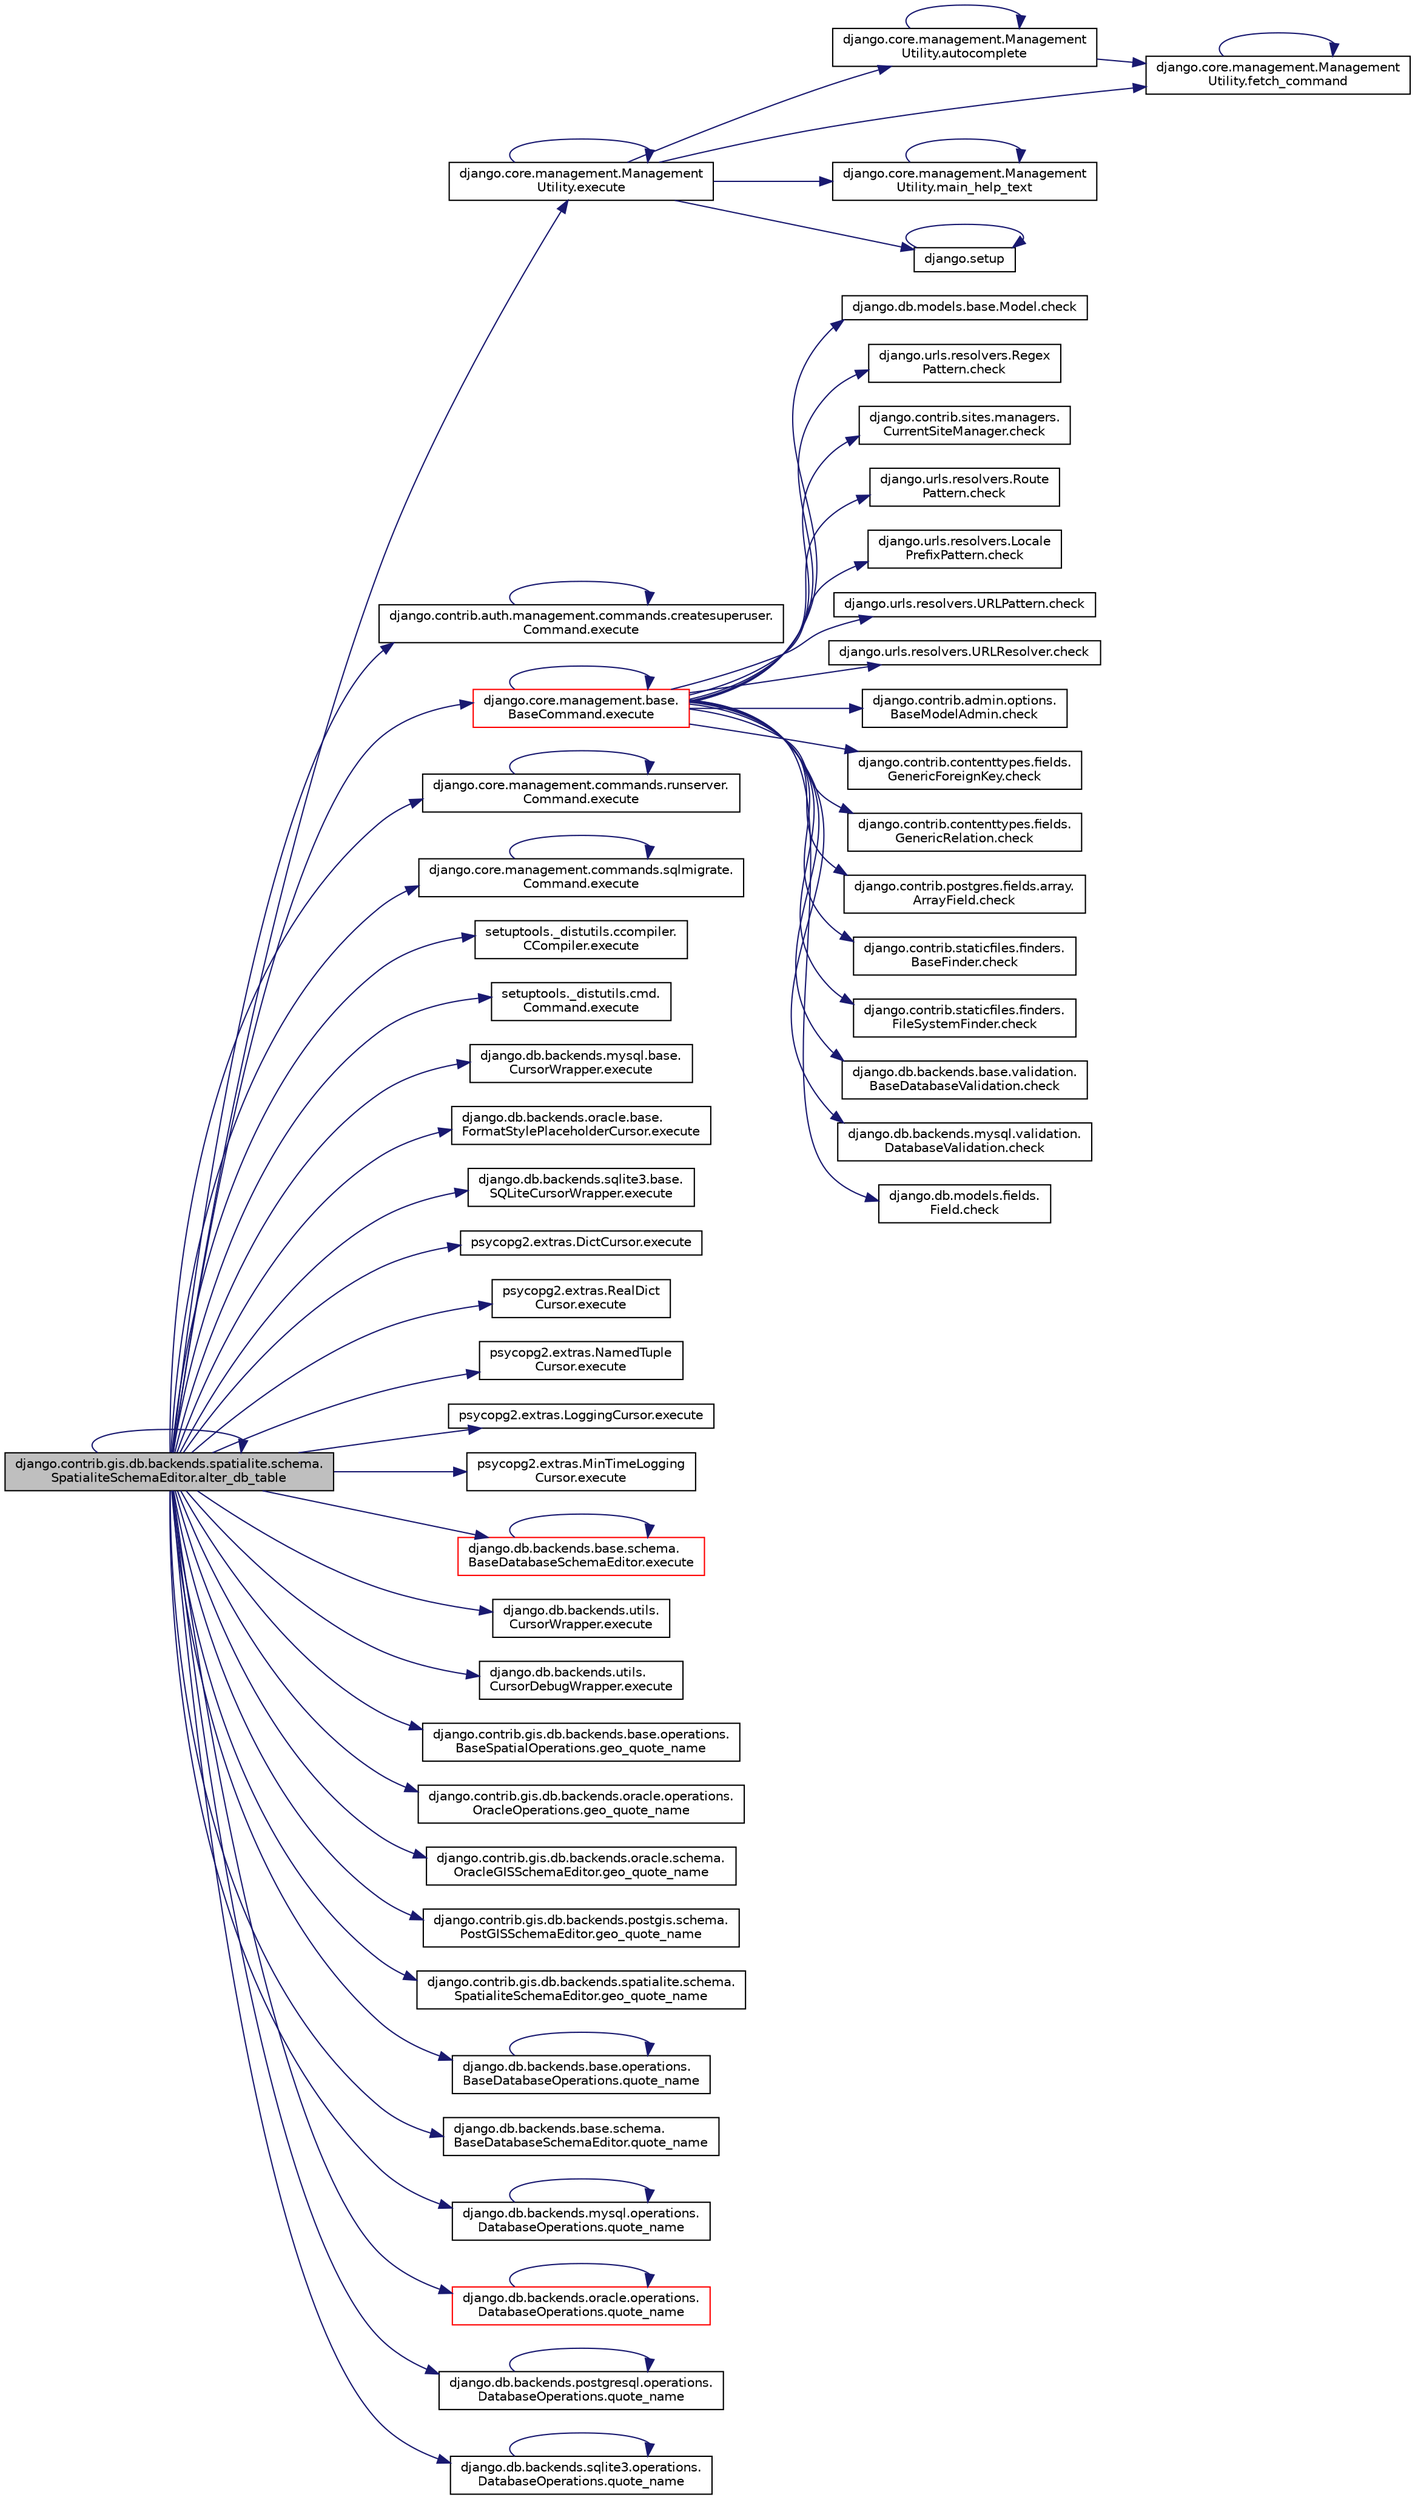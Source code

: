 digraph "django.contrib.gis.db.backends.spatialite.schema.SpatialiteSchemaEditor.alter_db_table"
{
 // LATEX_PDF_SIZE
  edge [fontname="Helvetica",fontsize="10",labelfontname="Helvetica",labelfontsize="10"];
  node [fontname="Helvetica",fontsize="10",shape=record];
  rankdir="LR";
  Node1 [label="django.contrib.gis.db.backends.spatialite.schema.\lSpatialiteSchemaEditor.alter_db_table",height=0.2,width=0.4,color="black", fillcolor="grey75", style="filled", fontcolor="black",tooltip=" "];
  Node1 -> Node1 [color="midnightblue",fontsize="10",style="solid",fontname="Helvetica"];
  Node1 -> Node2 [color="midnightblue",fontsize="10",style="solid",fontname="Helvetica"];
  Node2 [label="django.core.management.Management\lUtility.execute",height=0.2,width=0.4,color="black", fillcolor="white", style="filled",URL="$dd/dbf/classdjango_1_1core_1_1management_1_1_management_utility.html#a0ce04752f34bec18d58356f1bda05b74",tooltip=" "];
  Node2 -> Node3 [color="midnightblue",fontsize="10",style="solid",fontname="Helvetica"];
  Node3 [label="django.core.management.Management\lUtility.autocomplete",height=0.2,width=0.4,color="black", fillcolor="white", style="filled",URL="$dd/dbf/classdjango_1_1core_1_1management_1_1_management_utility.html#a27cf35c93ef6b4bbfeb562aa44284f29",tooltip=" "];
  Node3 -> Node3 [color="midnightblue",fontsize="10",style="solid",fontname="Helvetica"];
  Node3 -> Node4 [color="midnightblue",fontsize="10",style="solid",fontname="Helvetica"];
  Node4 [label="django.core.management.Management\lUtility.fetch_command",height=0.2,width=0.4,color="black", fillcolor="white", style="filled",URL="$dd/dbf/classdjango_1_1core_1_1management_1_1_management_utility.html#ad950c814ba4ec750697ad0c3abe16015",tooltip=" "];
  Node4 -> Node4 [color="midnightblue",fontsize="10",style="solid",fontname="Helvetica"];
  Node2 -> Node2 [color="midnightblue",fontsize="10",style="solid",fontname="Helvetica"];
  Node2 -> Node4 [color="midnightblue",fontsize="10",style="solid",fontname="Helvetica"];
  Node2 -> Node5 [color="midnightblue",fontsize="10",style="solid",fontname="Helvetica"];
  Node5 [label="django.core.management.Management\lUtility.main_help_text",height=0.2,width=0.4,color="black", fillcolor="white", style="filled",URL="$dd/dbf/classdjango_1_1core_1_1management_1_1_management_utility.html#a072b20f8b27c6b24d7ba1c5c0f5336d5",tooltip=" "];
  Node5 -> Node5 [color="midnightblue",fontsize="10",style="solid",fontname="Helvetica"];
  Node2 -> Node6 [color="midnightblue",fontsize="10",style="solid",fontname="Helvetica"];
  Node6 [label="django.setup",height=0.2,width=0.4,color="black", fillcolor="white", style="filled",URL="$d6/dd8/namespacedjango.html#ab9142626e5511e33ce016b26438f6f2d",tooltip=" "];
  Node6 -> Node6 [color="midnightblue",fontsize="10",style="solid",fontname="Helvetica"];
  Node1 -> Node7 [color="midnightblue",fontsize="10",style="solid",fontname="Helvetica"];
  Node7 [label="django.contrib.auth.management.commands.createsuperuser.\lCommand.execute",height=0.2,width=0.4,color="black", fillcolor="white", style="filled",URL="$d7/d51/classdjango_1_1contrib_1_1auth_1_1management_1_1commands_1_1createsuperuser_1_1_command.html#ac58857ddf6131c17f95cee20e304d97b",tooltip=" "];
  Node7 -> Node7 [color="midnightblue",fontsize="10",style="solid",fontname="Helvetica"];
  Node1 -> Node8 [color="midnightblue",fontsize="10",style="solid",fontname="Helvetica"];
  Node8 [label="django.core.management.base.\lBaseCommand.execute",height=0.2,width=0.4,color="red", fillcolor="white", style="filled",URL="$db/da3/classdjango_1_1core_1_1management_1_1base_1_1_base_command.html#a900029c213c1456bbd6f8e5b8ead2201",tooltip=" "];
  Node8 -> Node9 [color="midnightblue",fontsize="10",style="solid",fontname="Helvetica"];
  Node9 [label="django.db.models.base.Model.check",height=0.2,width=0.4,color="black", fillcolor="white", style="filled",URL="$da/d39/classdjango_1_1db_1_1models_1_1base_1_1_model.html#a304e3349914d12511b57a69839bfe61e",tooltip=" "];
  Node8 -> Node10 [color="midnightblue",fontsize="10",style="solid",fontname="Helvetica"];
  Node10 [label="django.urls.resolvers.Regex\lPattern.check",height=0.2,width=0.4,color="black", fillcolor="white", style="filled",URL="$de/dca/classdjango_1_1urls_1_1resolvers_1_1_regex_pattern.html#a58f6bbf5529d59022846d5c88f3bbd17",tooltip=" "];
  Node8 -> Node11 [color="midnightblue",fontsize="10",style="solid",fontname="Helvetica"];
  Node11 [label="django.contrib.sites.managers.\lCurrentSiteManager.check",height=0.2,width=0.4,color="black", fillcolor="white", style="filled",URL="$dd/d05/classdjango_1_1contrib_1_1sites_1_1managers_1_1_current_site_manager.html#a13f79f70f9845e15c4aaf62504144cce",tooltip=" "];
  Node8 -> Node12 [color="midnightblue",fontsize="10",style="solid",fontname="Helvetica"];
  Node12 [label="django.urls.resolvers.Route\lPattern.check",height=0.2,width=0.4,color="black", fillcolor="white", style="filled",URL="$db/d58/classdjango_1_1urls_1_1resolvers_1_1_route_pattern.html#a8f9db3b67d0ce78935bcfd45970be236",tooltip=" "];
  Node8 -> Node13 [color="midnightblue",fontsize="10",style="solid",fontname="Helvetica"];
  Node13 [label="django.urls.resolvers.Locale\lPrefixPattern.check",height=0.2,width=0.4,color="black", fillcolor="white", style="filled",URL="$da/dc6/classdjango_1_1urls_1_1resolvers_1_1_locale_prefix_pattern.html#ade761db4975abb9fe1a023e4097de0e2",tooltip=" "];
  Node8 -> Node14 [color="midnightblue",fontsize="10",style="solid",fontname="Helvetica"];
  Node14 [label="django.urls.resolvers.URLPattern.check",height=0.2,width=0.4,color="black", fillcolor="white", style="filled",URL="$d2/de6/classdjango_1_1urls_1_1resolvers_1_1_u_r_l_pattern.html#ab5932e4159e3d2e526dcaed7b88f40cf",tooltip=" "];
  Node8 -> Node15 [color="midnightblue",fontsize="10",style="solid",fontname="Helvetica"];
  Node15 [label="django.urls.resolvers.URLResolver.check",height=0.2,width=0.4,color="black", fillcolor="white", style="filled",URL="$de/d00/classdjango_1_1urls_1_1resolvers_1_1_u_r_l_resolver.html#a27589fd9b2abf4c484107d1168cf1ed6",tooltip=" "];
  Node8 -> Node16 [color="midnightblue",fontsize="10",style="solid",fontname="Helvetica"];
  Node16 [label="django.contrib.admin.options.\lBaseModelAdmin.check",height=0.2,width=0.4,color="black", fillcolor="white", style="filled",URL="$d3/dd6/classdjango_1_1contrib_1_1admin_1_1options_1_1_base_model_admin.html#a9ca1cd6c5a42618b2243228b3a4c1596",tooltip=" "];
  Node8 -> Node17 [color="midnightblue",fontsize="10",style="solid",fontname="Helvetica"];
  Node17 [label="django.contrib.contenttypes.fields.\lGenericForeignKey.check",height=0.2,width=0.4,color="black", fillcolor="white", style="filled",URL="$d6/de5/classdjango_1_1contrib_1_1contenttypes_1_1fields_1_1_generic_foreign_key.html#aefa890ccd2ec98fdd30ed817b776a61f",tooltip=" "];
  Node8 -> Node18 [color="midnightblue",fontsize="10",style="solid",fontname="Helvetica"];
  Node18 [label="django.contrib.contenttypes.fields.\lGenericRelation.check",height=0.2,width=0.4,color="black", fillcolor="white", style="filled",URL="$d9/d64/classdjango_1_1contrib_1_1contenttypes_1_1fields_1_1_generic_relation.html#a63de9a85a130b62d31df7c7ac910087b",tooltip=" "];
  Node8 -> Node19 [color="midnightblue",fontsize="10",style="solid",fontname="Helvetica"];
  Node19 [label="django.contrib.postgres.fields.array.\lArrayField.check",height=0.2,width=0.4,color="black", fillcolor="white", style="filled",URL="$dc/ddf/classdjango_1_1contrib_1_1postgres_1_1fields_1_1array_1_1_array_field.html#a5df4dcad5df4b7f7f89e77496fd18e3a",tooltip=" "];
  Node8 -> Node20 [color="midnightblue",fontsize="10",style="solid",fontname="Helvetica"];
  Node20 [label="django.contrib.staticfiles.finders.\lBaseFinder.check",height=0.2,width=0.4,color="black", fillcolor="white", style="filled",URL="$d0/d22/classdjango_1_1contrib_1_1staticfiles_1_1finders_1_1_base_finder.html#a205dde5e221e7f4b768cdfe0393c80e9",tooltip=" "];
  Node8 -> Node21 [color="midnightblue",fontsize="10",style="solid",fontname="Helvetica"];
  Node21 [label="django.contrib.staticfiles.finders.\lFileSystemFinder.check",height=0.2,width=0.4,color="black", fillcolor="white", style="filled",URL="$d0/d38/classdjango_1_1contrib_1_1staticfiles_1_1finders_1_1_file_system_finder.html#a8362966d4122a48e6c1c732391c2ee10",tooltip=" "];
  Node8 -> Node22 [color="midnightblue",fontsize="10",style="solid",fontname="Helvetica"];
  Node22 [label="django.db.backends.base.validation.\lBaseDatabaseValidation.check",height=0.2,width=0.4,color="black", fillcolor="white", style="filled",URL="$dc/d14/classdjango_1_1db_1_1backends_1_1base_1_1validation_1_1_base_database_validation.html#a8b4667f76754bab568f6279982bb877d",tooltip=" "];
  Node8 -> Node23 [color="midnightblue",fontsize="10",style="solid",fontname="Helvetica"];
  Node23 [label="django.db.backends.mysql.validation.\lDatabaseValidation.check",height=0.2,width=0.4,color="black", fillcolor="white", style="filled",URL="$d1/d18/classdjango_1_1db_1_1backends_1_1mysql_1_1validation_1_1_database_validation.html#a944ffe2e224e47eb2ac869104620f9b5",tooltip=" "];
  Node8 -> Node24 [color="midnightblue",fontsize="10",style="solid",fontname="Helvetica"];
  Node24 [label="django.db.models.fields.\lField.check",height=0.2,width=0.4,color="black", fillcolor="white", style="filled",URL="$db/d75/classdjango_1_1db_1_1models_1_1fields_1_1_field.html#a54c1f39a98c0f138dda215fc9953d155",tooltip=" "];
  Node8 -> Node8 [color="midnightblue",fontsize="10",style="solid",fontname="Helvetica"];
  Node1 -> Node2557 [color="midnightblue",fontsize="10",style="solid",fontname="Helvetica"];
  Node2557 [label="django.core.management.commands.runserver.\lCommand.execute",height=0.2,width=0.4,color="black", fillcolor="white", style="filled",URL="$d7/de0/classdjango_1_1core_1_1management_1_1commands_1_1runserver_1_1_command.html#a715bfb079726baeadd606f17cb81ce68",tooltip=" "];
  Node2557 -> Node2557 [color="midnightblue",fontsize="10",style="solid",fontname="Helvetica"];
  Node1 -> Node2558 [color="midnightblue",fontsize="10",style="solid",fontname="Helvetica"];
  Node2558 [label="django.core.management.commands.sqlmigrate.\lCommand.execute",height=0.2,width=0.4,color="black", fillcolor="white", style="filled",URL="$d0/d74/classdjango_1_1core_1_1management_1_1commands_1_1sqlmigrate_1_1_command.html#a3393528eaa1c0fe61783f0f68b866ca6",tooltip=" "];
  Node2558 -> Node2558 [color="midnightblue",fontsize="10",style="solid",fontname="Helvetica"];
  Node1 -> Node2559 [color="midnightblue",fontsize="10",style="solid",fontname="Helvetica"];
  Node2559 [label="setuptools._distutils.ccompiler.\lCCompiler.execute",height=0.2,width=0.4,color="black", fillcolor="white", style="filled",URL="$d0/daa/classsetuptools_1_1__distutils_1_1ccompiler_1_1_c_compiler.html#a059c30925767dc96430ad63008871ac1",tooltip=" "];
  Node1 -> Node2560 [color="midnightblue",fontsize="10",style="solid",fontname="Helvetica"];
  Node2560 [label="setuptools._distutils.cmd.\lCommand.execute",height=0.2,width=0.4,color="black", fillcolor="white", style="filled",URL="$dd/df5/classsetuptools_1_1__distutils_1_1cmd_1_1_command.html#aa15b5cefcab5f7c3de4f87976d647744",tooltip=" "];
  Node1 -> Node2561 [color="midnightblue",fontsize="10",style="solid",fontname="Helvetica"];
  Node2561 [label="django.db.backends.mysql.base.\lCursorWrapper.execute",height=0.2,width=0.4,color="black", fillcolor="white", style="filled",URL="$de/d61/classdjango_1_1db_1_1backends_1_1mysql_1_1base_1_1_cursor_wrapper.html#a8df9e0e654602d65023eedf23e91cbf8",tooltip=" "];
  Node1 -> Node2562 [color="midnightblue",fontsize="10",style="solid",fontname="Helvetica"];
  Node2562 [label="django.db.backends.oracle.base.\lFormatStylePlaceholderCursor.execute",height=0.2,width=0.4,color="black", fillcolor="white", style="filled",URL="$d5/daa/classdjango_1_1db_1_1backends_1_1oracle_1_1base_1_1_format_style_placeholder_cursor.html#a71fe93bed5ba6477dc1b7bc2488037e9",tooltip=" "];
  Node1 -> Node2563 [color="midnightblue",fontsize="10",style="solid",fontname="Helvetica"];
  Node2563 [label="django.db.backends.sqlite3.base.\lSQLiteCursorWrapper.execute",height=0.2,width=0.4,color="black", fillcolor="white", style="filled",URL="$d6/dbf/classdjango_1_1db_1_1backends_1_1sqlite3_1_1base_1_1_s_q_lite_cursor_wrapper.html#a35e15973415d4434eb773f8163ab371f",tooltip=" "];
  Node1 -> Node2564 [color="midnightblue",fontsize="10",style="solid",fontname="Helvetica"];
  Node2564 [label="psycopg2.extras.DictCursor.execute",height=0.2,width=0.4,color="black", fillcolor="white", style="filled",URL="$d7/d15/classpsycopg2_1_1extras_1_1_dict_cursor.html#ad9efe2b44abb6d5b6014f6a3a12c3dcf",tooltip=" "];
  Node1 -> Node2565 [color="midnightblue",fontsize="10",style="solid",fontname="Helvetica"];
  Node2565 [label="psycopg2.extras.RealDict\lCursor.execute",height=0.2,width=0.4,color="black", fillcolor="white", style="filled",URL="$d7/dd8/classpsycopg2_1_1extras_1_1_real_dict_cursor.html#a108e4fee763a62f75766fb658f0dd45b",tooltip=" "];
  Node1 -> Node2566 [color="midnightblue",fontsize="10",style="solid",fontname="Helvetica"];
  Node2566 [label="psycopg2.extras.NamedTuple\lCursor.execute",height=0.2,width=0.4,color="black", fillcolor="white", style="filled",URL="$df/dd4/classpsycopg2_1_1extras_1_1_named_tuple_cursor.html#a5012e86f568b964ea64ab0dfc8c267a4",tooltip=" "];
  Node1 -> Node2567 [color="midnightblue",fontsize="10",style="solid",fontname="Helvetica"];
  Node2567 [label="psycopg2.extras.LoggingCursor.execute",height=0.2,width=0.4,color="black", fillcolor="white", style="filled",URL="$d3/de0/classpsycopg2_1_1extras_1_1_logging_cursor.html#a71b2977057eb3bec2aef9d785b014a6d",tooltip=" "];
  Node1 -> Node2568 [color="midnightblue",fontsize="10",style="solid",fontname="Helvetica"];
  Node2568 [label="psycopg2.extras.MinTimeLogging\lCursor.execute",height=0.2,width=0.4,color="black", fillcolor="white", style="filled",URL="$d7/d45/classpsycopg2_1_1extras_1_1_min_time_logging_cursor.html#a4d611bdc2deb502d0a14c3139ad5349a",tooltip=" "];
  Node1 -> Node2569 [color="midnightblue",fontsize="10",style="solid",fontname="Helvetica"];
  Node2569 [label="django.db.backends.base.schema.\lBaseDatabaseSchemaEditor.execute",height=0.2,width=0.4,color="red", fillcolor="white", style="filled",URL="$d7/d55/classdjango_1_1db_1_1backends_1_1base_1_1schema_1_1_base_database_schema_editor.html#a22aec0aab2668a1ff87643aba4ac23a9",tooltip=" "];
  Node2569 -> Node2569 [color="midnightblue",fontsize="10",style="solid",fontname="Helvetica"];
  Node1 -> Node2588 [color="midnightblue",fontsize="10",style="solid",fontname="Helvetica"];
  Node2588 [label="django.db.backends.utils.\lCursorWrapper.execute",height=0.2,width=0.4,color="black", fillcolor="white", style="filled",URL="$da/d95/classdjango_1_1db_1_1backends_1_1utils_1_1_cursor_wrapper.html#a20377aa919c13487444fc89beaf54cba",tooltip=" "];
  Node1 -> Node2589 [color="midnightblue",fontsize="10",style="solid",fontname="Helvetica"];
  Node2589 [label="django.db.backends.utils.\lCursorDebugWrapper.execute",height=0.2,width=0.4,color="black", fillcolor="white", style="filled",URL="$d2/d87/classdjango_1_1db_1_1backends_1_1utils_1_1_cursor_debug_wrapper.html#a2553a002bec41b4c345c435fe8a44ff6",tooltip=" "];
  Node1 -> Node5532 [color="midnightblue",fontsize="10",style="solid",fontname="Helvetica"];
  Node5532 [label="django.contrib.gis.db.backends.base.operations.\lBaseSpatialOperations.geo_quote_name",height=0.2,width=0.4,color="black", fillcolor="white", style="filled",URL="$d6/d04/classdjango_1_1contrib_1_1gis_1_1db_1_1backends_1_1base_1_1operations_1_1_base_spatial_operations.html#a681adab7f4716eb6243bfec16d92cc05",tooltip=" "];
  Node1 -> Node5533 [color="midnightblue",fontsize="10",style="solid",fontname="Helvetica"];
  Node5533 [label="django.contrib.gis.db.backends.oracle.operations.\lOracleOperations.geo_quote_name",height=0.2,width=0.4,color="black", fillcolor="white", style="filled",URL="$d9/dfb/classdjango_1_1contrib_1_1gis_1_1db_1_1backends_1_1oracle_1_1operations_1_1_oracle_operations.html#acae897141908189cec574fed28ba4324",tooltip=" "];
  Node1 -> Node5534 [color="midnightblue",fontsize="10",style="solid",fontname="Helvetica"];
  Node5534 [label="django.contrib.gis.db.backends.oracle.schema.\lOracleGISSchemaEditor.geo_quote_name",height=0.2,width=0.4,color="black", fillcolor="white", style="filled",URL="$da/d64/classdjango_1_1contrib_1_1gis_1_1db_1_1backends_1_1oracle_1_1schema_1_1_oracle_g_i_s_schema_editor.html#a19f0fd5d4fa5a179149b4858b7e4d487",tooltip=" "];
  Node1 -> Node5535 [color="midnightblue",fontsize="10",style="solid",fontname="Helvetica"];
  Node5535 [label="django.contrib.gis.db.backends.postgis.schema.\lPostGISSchemaEditor.geo_quote_name",height=0.2,width=0.4,color="black", fillcolor="white", style="filled",URL="$d1/d2f/classdjango_1_1contrib_1_1gis_1_1db_1_1backends_1_1postgis_1_1schema_1_1_post_g_i_s_schema_editor.html#ad97d377f95d10cefeef21ea0b9f3fa12",tooltip=" "];
  Node1 -> Node5536 [color="midnightblue",fontsize="10",style="solid",fontname="Helvetica"];
  Node5536 [label="django.contrib.gis.db.backends.spatialite.schema.\lSpatialiteSchemaEditor.geo_quote_name",height=0.2,width=0.4,color="black", fillcolor="white", style="filled",URL="$da/dec/classdjango_1_1contrib_1_1gis_1_1db_1_1backends_1_1spatialite_1_1schema_1_1_spatialite_schema_editor.html#ac9beb282a60efcfe9ba60c061a0b0504",tooltip=" "];
  Node1 -> Node2590 [color="midnightblue",fontsize="10",style="solid",fontname="Helvetica"];
  Node2590 [label="django.db.backends.base.operations.\lBaseDatabaseOperations.quote_name",height=0.2,width=0.4,color="black", fillcolor="white", style="filled",URL="$dd/dc3/classdjango_1_1db_1_1backends_1_1base_1_1operations_1_1_base_database_operations.html#a1317b39ef52de75f263c05a7e9a77323",tooltip=" "];
  Node2590 -> Node2590 [color="midnightblue",fontsize="10",style="solid",fontname="Helvetica"];
  Node1 -> Node2591 [color="midnightblue",fontsize="10",style="solid",fontname="Helvetica"];
  Node2591 [label="django.db.backends.base.schema.\lBaseDatabaseSchemaEditor.quote_name",height=0.2,width=0.4,color="black", fillcolor="white", style="filled",URL="$d7/d55/classdjango_1_1db_1_1backends_1_1base_1_1schema_1_1_base_database_schema_editor.html#ae84ebd5d3b095cb3433d2d7ce1c2e4e7",tooltip=" "];
  Node1 -> Node2592 [color="midnightblue",fontsize="10",style="solid",fontname="Helvetica"];
  Node2592 [label="django.db.backends.mysql.operations.\lDatabaseOperations.quote_name",height=0.2,width=0.4,color="black", fillcolor="white", style="filled",URL="$d6/d0c/classdjango_1_1db_1_1backends_1_1mysql_1_1operations_1_1_database_operations.html#a7584036904817b70a1483201fee4b31c",tooltip=" "];
  Node2592 -> Node2592 [color="midnightblue",fontsize="10",style="solid",fontname="Helvetica"];
  Node1 -> Node2593 [color="midnightblue",fontsize="10",style="solid",fontname="Helvetica"];
  Node2593 [label="django.db.backends.oracle.operations.\lDatabaseOperations.quote_name",height=0.2,width=0.4,color="red", fillcolor="white", style="filled",URL="$da/dc4/classdjango_1_1db_1_1backends_1_1oracle_1_1operations_1_1_database_operations.html#af2f72bca418dacfb0ec7c04a36ba1866",tooltip=" "];
  Node2593 -> Node2593 [color="midnightblue",fontsize="10",style="solid",fontname="Helvetica"];
  Node1 -> Node2599 [color="midnightblue",fontsize="10",style="solid",fontname="Helvetica"];
  Node2599 [label="django.db.backends.postgresql.operations.\lDatabaseOperations.quote_name",height=0.2,width=0.4,color="black", fillcolor="white", style="filled",URL="$df/d25/classdjango_1_1db_1_1backends_1_1postgresql_1_1operations_1_1_database_operations.html#aa7d4385eb15e3368465fe5fd816c9c1f",tooltip=" "];
  Node2599 -> Node2599 [color="midnightblue",fontsize="10",style="solid",fontname="Helvetica"];
  Node1 -> Node2600 [color="midnightblue",fontsize="10",style="solid",fontname="Helvetica"];
  Node2600 [label="django.db.backends.sqlite3.operations.\lDatabaseOperations.quote_name",height=0.2,width=0.4,color="black", fillcolor="white", style="filled",URL="$da/d34/classdjango_1_1db_1_1backends_1_1sqlite3_1_1operations_1_1_database_operations.html#a5dc666b9fb16a53d22e56e447558d8dd",tooltip=" "];
  Node2600 -> Node2600 [color="midnightblue",fontsize="10",style="solid",fontname="Helvetica"];
}
